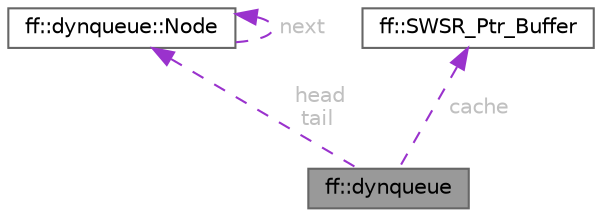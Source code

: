 digraph "ff::dynqueue"
{
 // LATEX_PDF_SIZE
  bgcolor="transparent";
  edge [fontname=Helvetica,fontsize=10,labelfontname=Helvetica,labelfontsize=10];
  node [fontname=Helvetica,fontsize=10,shape=box,height=0.2,width=0.4];
  Node1 [id="Node000001",label="ff::dynqueue",height=0.2,width=0.4,color="gray40", fillcolor="grey60", style="filled", fontcolor="black",tooltip=" "];
  Node2 -> Node1 [id="edge1_Node000001_Node000002",dir="back",color="darkorchid3",style="dashed",tooltip=" ",label=" head\ntail",fontcolor="grey" ];
  Node2 [id="Node000002",label="ff::dynqueue::Node",height=0.2,width=0.4,color="gray40", fillcolor="white", style="filled",URL="$structff_1_1dynqueue_1_1_node.html",tooltip=" "];
  Node2 -> Node2 [id="edge2_Node000002_Node000002",dir="back",color="darkorchid3",style="dashed",tooltip=" ",label=" next",fontcolor="grey" ];
  Node3 -> Node1 [id="edge3_Node000001_Node000003",dir="back",color="darkorchid3",style="dashed",tooltip=" ",label=" cache",fontcolor="grey" ];
  Node3 [id="Node000003",label="ff::SWSR_Ptr_Buffer",height=0.2,width=0.4,color="gray40", fillcolor="white", style="filled",URL="$classff_1_1_s_w_s_r___ptr___buffer.html",tooltip="SPSC bound channel (Single-Writer/Single-Reader)"];
}

